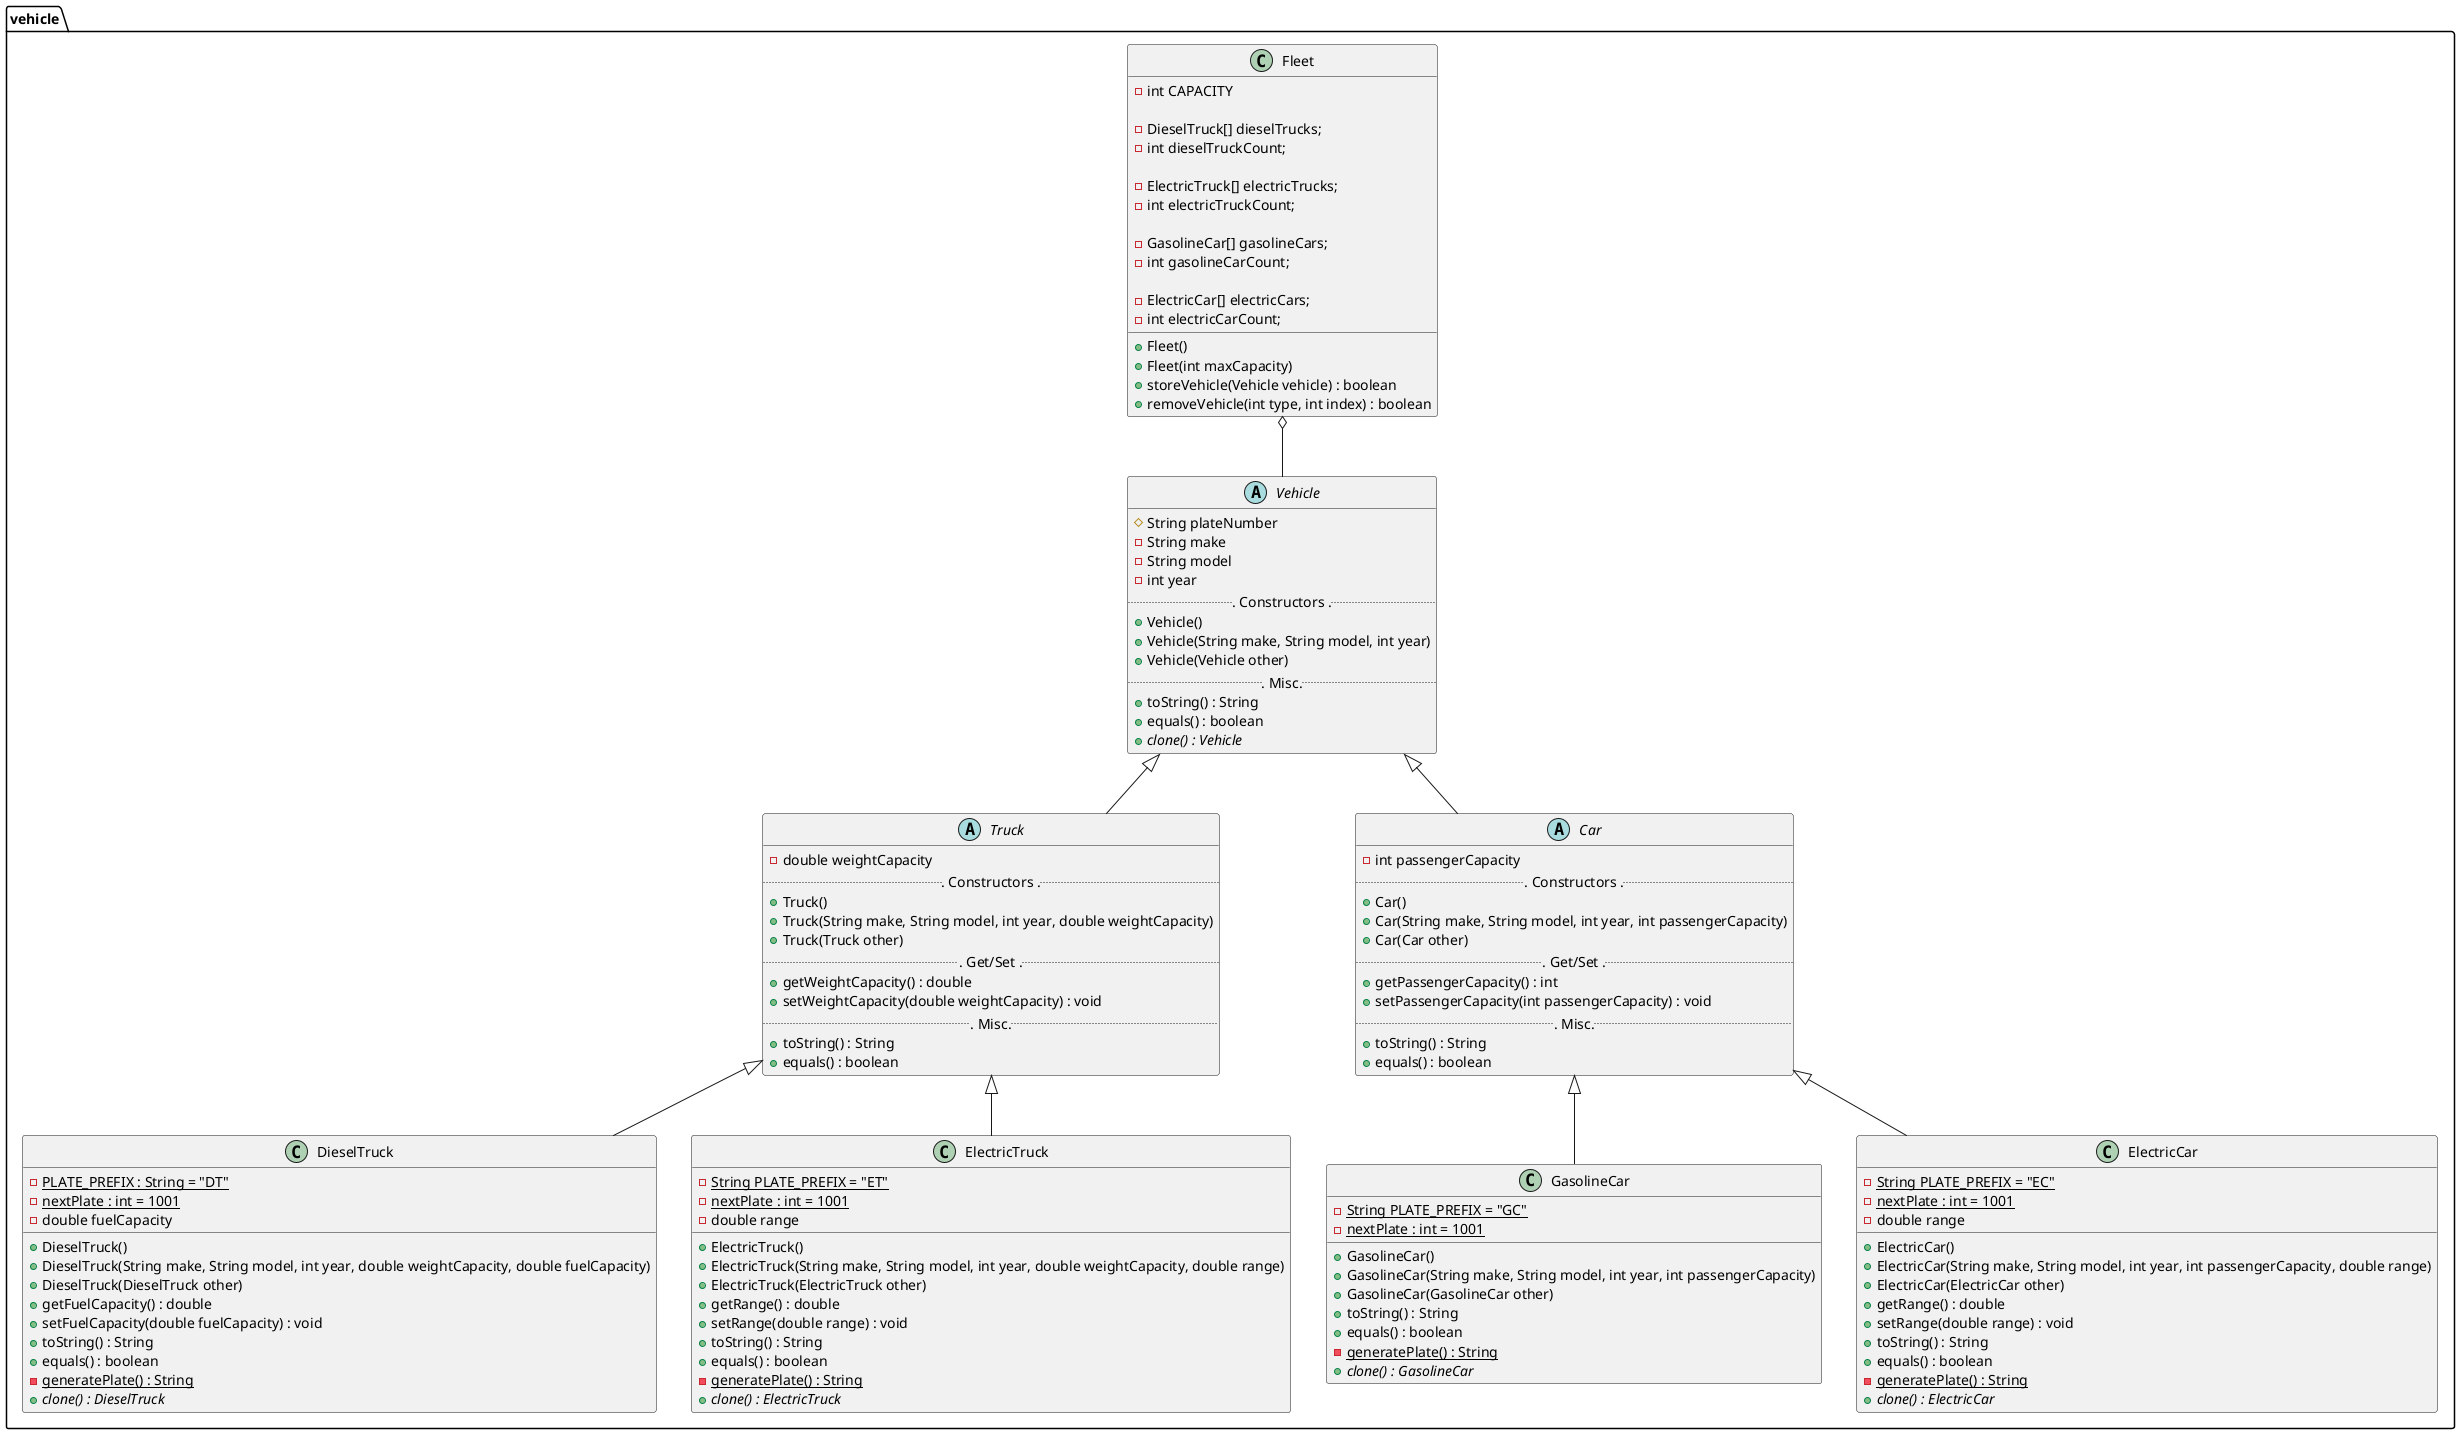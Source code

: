 @startuml
'TODO Finish UML'
'TODO Check preferred syntax'

'https://plantuml.com/class-diagram
'skinparam classAttributeIconSize 0



package vehicle {
abstract class Vehicle{
        # String plateNumber
'        TODO make up mind on plate implementation
        - String make
        - String model
        - int year
        ... Constructors ...
        + Vehicle()
        + Vehicle(String make, String model, int year)
        + Vehicle(Vehicle other)
        'TODO Check if I need setters, getters'
        ... Misc...
        + toString() : String
        + equals() : boolean
        + {abstract} clone() : Vehicle
}

abstract class Truck {
    - double weightCapacity
    ... Constructors ...
    + Truck()
    + Truck(String make, String model, int year, double weightCapacity)
    + Truck(Truck other)
    ... Get/Set ...
    + getWeightCapacity() : double
    + setWeightCapacity(double weightCapacity) : void
    ... Misc...
    + toString() : String
    + equals() : boolean
}
abstract class Car {
    - int passengerCapacity
    ... Constructors ...
    + Car()
    + Car(String make, String model, int year, int passengerCapacity)
    + Car(Car other)
    ... Get/Set ...
    + getPassengerCapacity() : int
    + setPassengerCapacity(int passengerCapacity) : void
    ... Misc...
    + toString() : String
    + equals() : boolean
}

class DieselTruck {
    - PLATE_PREFIX : {static} String = "DT"
    - nextPlate : {static} int = 1001
    - double fuelCapacity
    + DieselTruck()
    + DieselTruck(String make, String model, int year, double weightCapacity, double fuelCapacity)
    + DieselTruck(DieselTruck other)
    + getFuelCapacity() : double
    + setFuelCapacity(double fuelCapacity) : void
    + toString() : String
    + equals() : boolean
    - {static} generatePlate() : String
    + {abstract} clone() : DieselTruck
}
class ElectricTruck{
    - {static} String PLATE_PREFIX = "ET"
    - nextPlate : {static} int = 1001
    - double range
    + ElectricTruck()
    + ElectricTruck(String make, String model, int year, double weightCapacity, double range)
    + ElectricTruck(ElectricTruck other)
    + getRange() : double
    + setRange(double range) : void
    + toString() : String
    + equals() : boolean
    - {static} generatePlate() : String
    + {abstract} clone() : ElectricTruck

}
class GasolineCar {
    - {static} String PLATE_PREFIX = "GC"
    - nextPlate : {static} int = 1001
    + GasolineCar()
    + GasolineCar(String make, String model, int year, int passengerCapacity)
    + GasolineCar(GasolineCar other)
    + toString() : String
    + equals() : boolean
    - {static} generatePlate() : String
    + {abstract} clone() : GasolineCar
}
class ElectricCar {
    - {static} String PLATE_PREFIX = "EC"
    - nextPlate : {static} int = 1001
    - double range
    + ElectricCar()
    + ElectricCar(String make, String model, int year, int passengerCapacity, double range)
    + ElectricCar(ElectricCar other)
    + getRange() : double
    + setRange(double range) : void
    + toString() : String
    + equals() : boolean
    - {static} generatePlate() : String
    + {abstract} clone() : ElectricCar
}

Vehicle <|-- Truck
Vehicle <|-- Car
Truck <|-- DieselTruck
Truck <|-- ElectricTruck
Car <|-- ElectricCar
Car <|-- GasolineCar

class Fleet {
    - int CAPACITY

    - DieselTruck[] dieselTrucks;
    - int dieselTruckCount;

    - ElectricTruck[] electricTrucks;
    - int electricTruckCount;

    - GasolineCar[] gasolineCars;
    - int gasolineCarCount;

    - ElectricCar[] electricCars;
    - int electricCarCount;

    + Fleet()
    + Fleet(int maxCapacity)
    + storeVehicle(Vehicle vehicle) : boolean
    + removeVehicle(int type, int index) : boolean

}

Fleet o-- Vehicle
}


@enduml